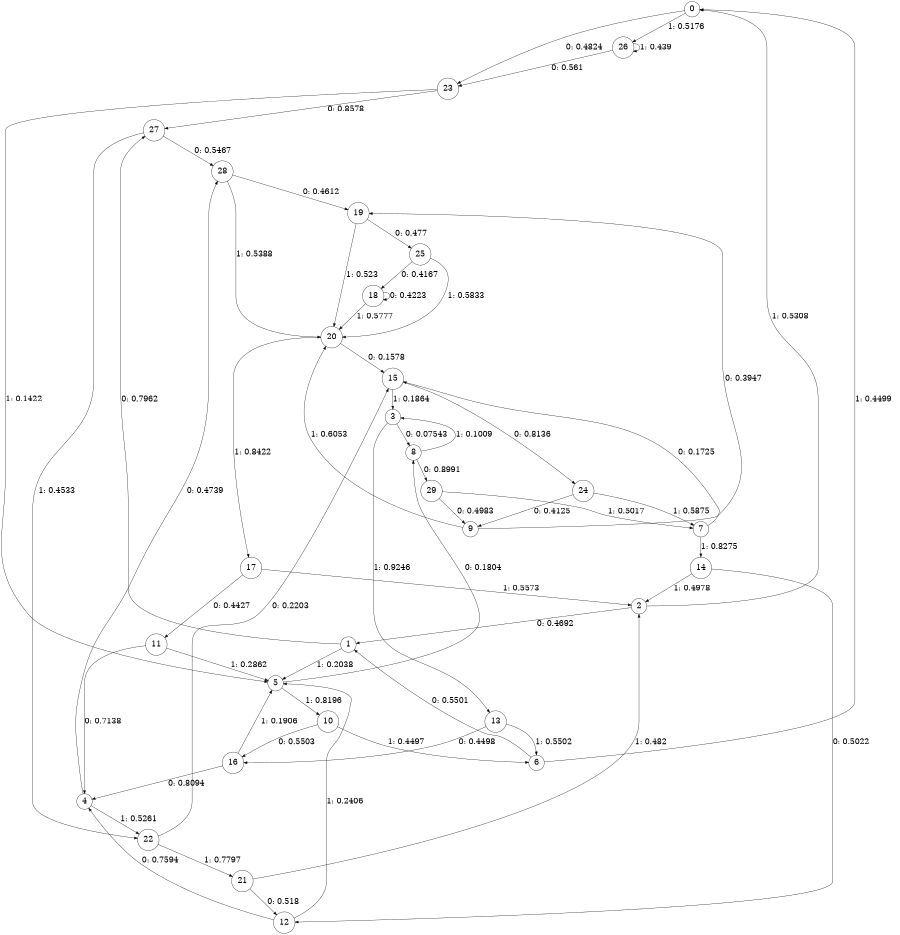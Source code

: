 digraph "ch12randomL6" {
size = "6,8.5";
ratio = "fill";
node [shape = circle];
node [fontsize = 24];
edge [fontsize = 24];
0 -> 23 [label = "0: 0.4824   "];
0 -> 26 [label = "1: 0.5176   "];
1 -> 27 [label = "0: 0.7962   "];
1 -> 5 [label = "1: 0.2038   "];
2 -> 1 [label = "0: 0.4692   "];
2 -> 0 [label = "1: 0.5308   "];
3 -> 8 [label = "0: 0.07543  "];
3 -> 13 [label = "1: 0.9246   "];
4 -> 28 [label = "0: 0.4739   "];
4 -> 22 [label = "1: 0.5261   "];
5 -> 8 [label = "0: 0.1804   "];
5 -> 10 [label = "1: 0.8196   "];
6 -> 1 [label = "0: 0.5501   "];
6 -> 0 [label = "1: 0.4499   "];
7 -> 15 [label = "0: 0.1725   "];
7 -> 14 [label = "1: 0.8275   "];
8 -> 29 [label = "0: 0.8991   "];
8 -> 3 [label = "1: 0.1009   "];
9 -> 19 [label = "0: 0.3947   "];
9 -> 20 [label = "1: 0.6053   "];
10 -> 16 [label = "0: 0.5503   "];
10 -> 6 [label = "1: 0.4497   "];
11 -> 4 [label = "0: 0.7138   "];
11 -> 5 [label = "1: 0.2862   "];
12 -> 4 [label = "0: 0.7594   "];
12 -> 5 [label = "1: 0.2406   "];
13 -> 16 [label = "0: 0.4498   "];
13 -> 6 [label = "1: 0.5502   "];
14 -> 12 [label = "0: 0.5022   "];
14 -> 2 [label = "1: 0.4978   "];
15 -> 24 [label = "0: 0.8136   "];
15 -> 3 [label = "1: 0.1864   "];
16 -> 4 [label = "0: 0.8094   "];
16 -> 5 [label = "1: 0.1906   "];
17 -> 11 [label = "0: 0.4427   "];
17 -> 2 [label = "1: 0.5573   "];
18 -> 18 [label = "0: 0.4223   "];
18 -> 20 [label = "1: 0.5777   "];
19 -> 25 [label = "0: 0.477    "];
19 -> 20 [label = "1: 0.523    "];
20 -> 15 [label = "0: 0.1578   "];
20 -> 17 [label = "1: 0.8422   "];
21 -> 12 [label = "0: 0.518    "];
21 -> 2 [label = "1: 0.482    "];
22 -> 15 [label = "0: 0.2203   "];
22 -> 21 [label = "1: 0.7797   "];
23 -> 27 [label = "0: 0.8578   "];
23 -> 5 [label = "1: 0.1422   "];
24 -> 9 [label = "0: 0.4125   "];
24 -> 7 [label = "1: 0.5875   "];
25 -> 18 [label = "0: 0.4167   "];
25 -> 20 [label = "1: 0.5833   "];
26 -> 23 [label = "0: 0.561    "];
26 -> 26 [label = "1: 0.439    "];
27 -> 28 [label = "0: 0.5467   "];
27 -> 22 [label = "1: 0.4533   "];
28 -> 19 [label = "0: 0.4612   "];
28 -> 20 [label = "1: 0.5388   "];
29 -> 9 [label = "0: 0.4983   "];
29 -> 7 [label = "1: 0.5017   "];
}